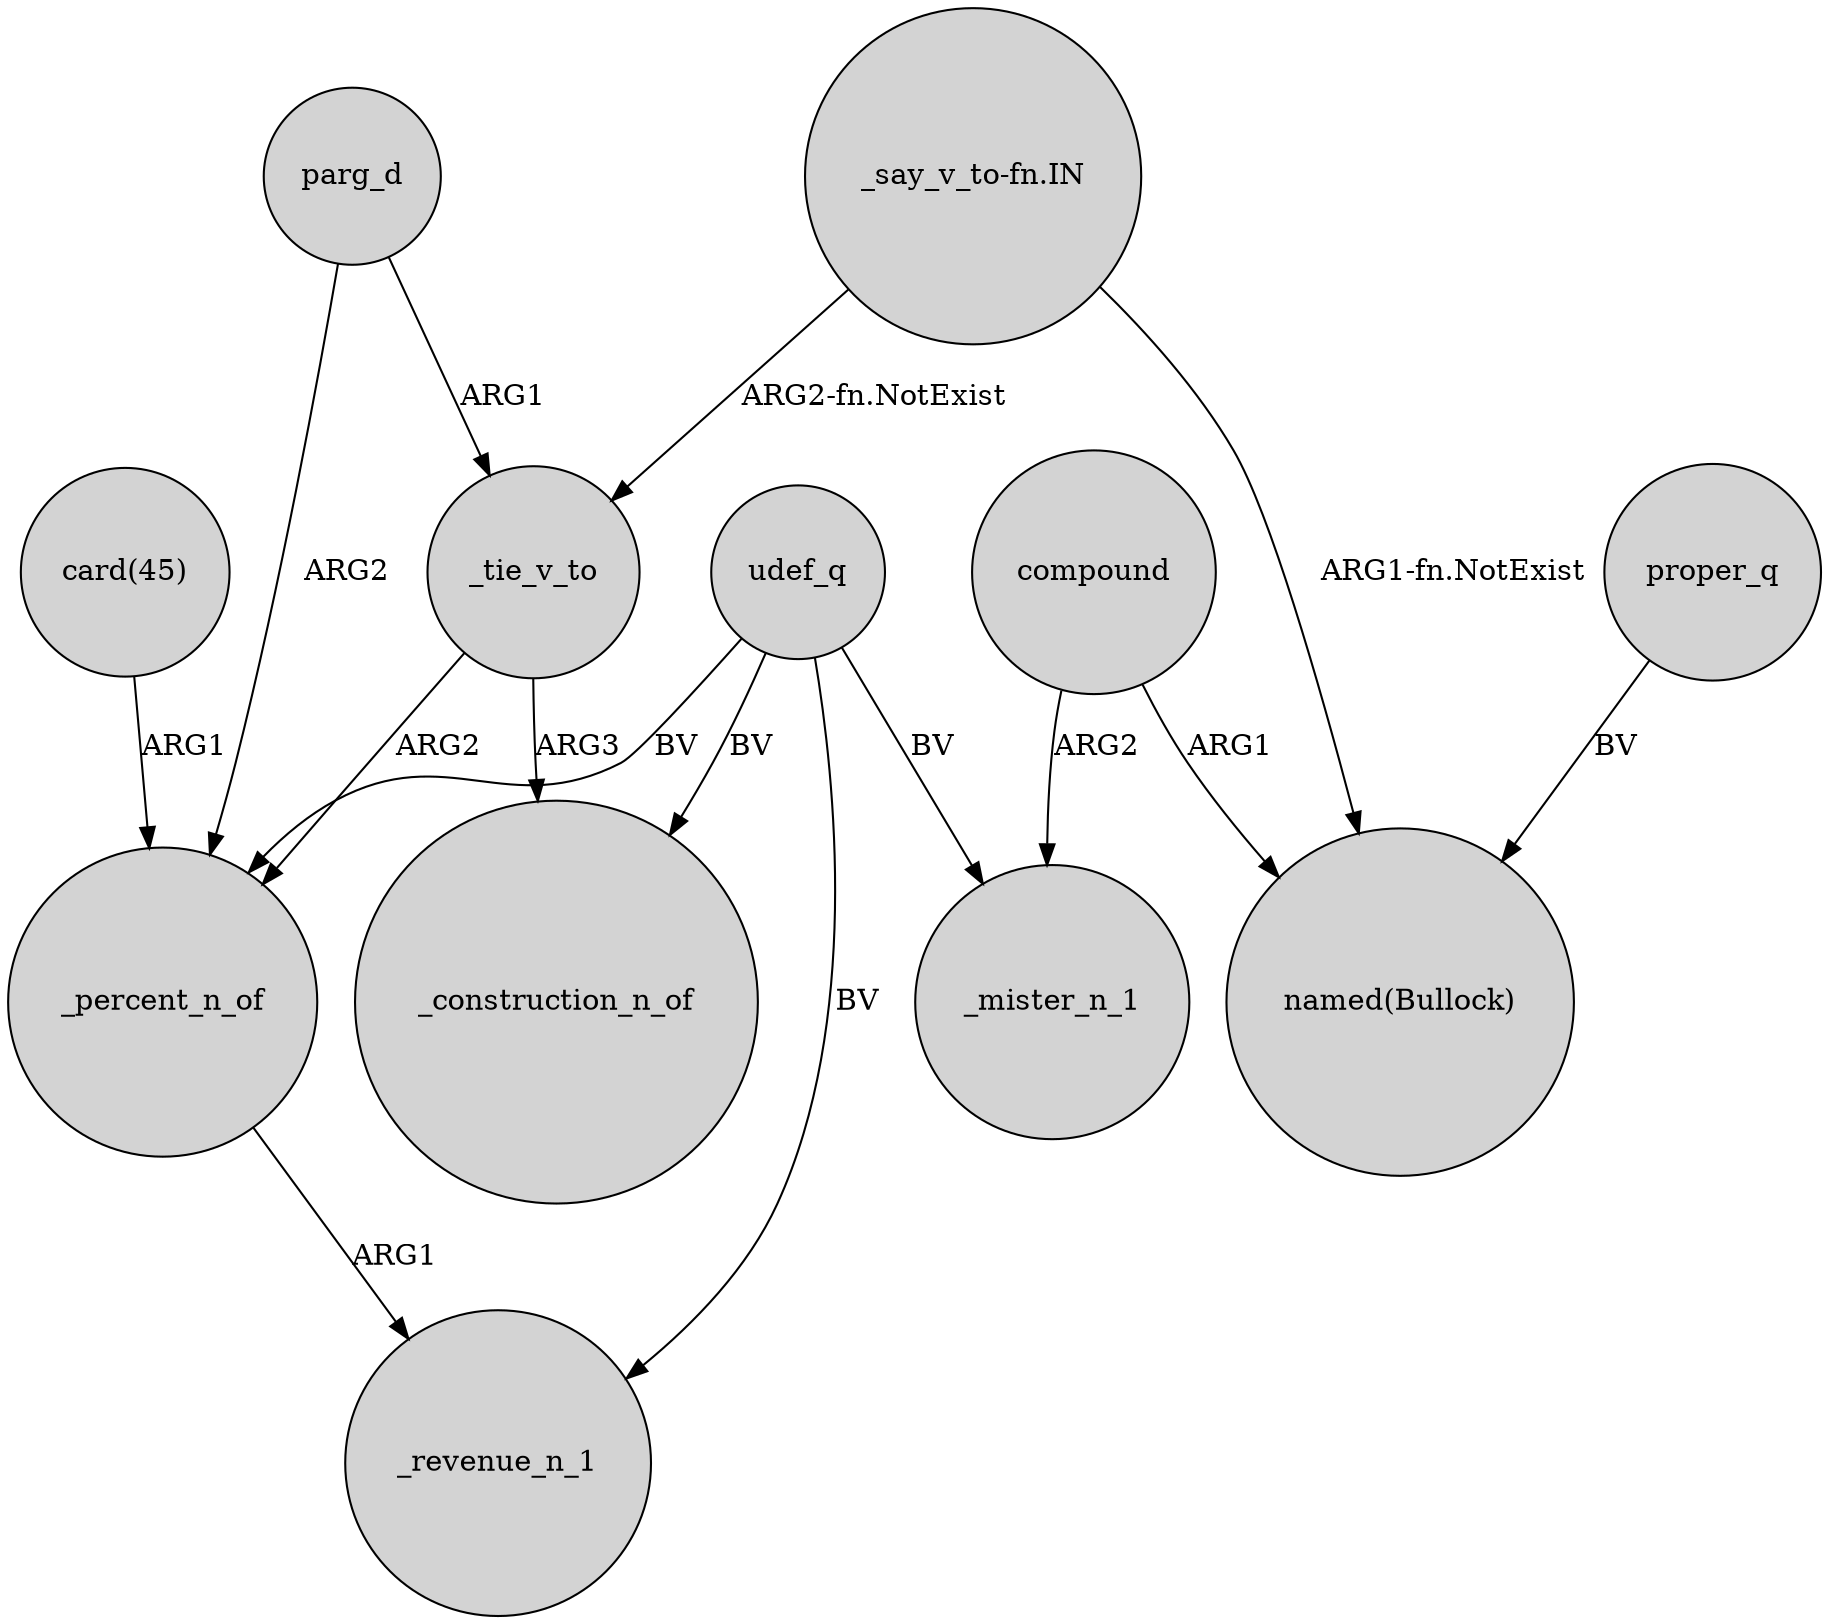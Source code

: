 digraph {
	node [shape=circle style=filled]
	"card(45)" -> _percent_n_of [label=ARG1]
	udef_q -> _mister_n_1 [label=BV]
	udef_q -> _revenue_n_1 [label=BV]
	compound -> "named(Bullock)" [label=ARG1]
	"_say_v_to-fn.IN" -> _tie_v_to [label="ARG2-fn.NotExist"]
	proper_q -> "named(Bullock)" [label=BV]
	parg_d -> _tie_v_to [label=ARG1]
	_tie_v_to -> _construction_n_of [label=ARG3]
	udef_q -> _percent_n_of [label=BV]
	_percent_n_of -> _revenue_n_1 [label=ARG1]
	"_say_v_to-fn.IN" -> "named(Bullock)" [label="ARG1-fn.NotExist"]
	udef_q -> _construction_n_of [label=BV]
	parg_d -> _percent_n_of [label=ARG2]
	compound -> _mister_n_1 [label=ARG2]
	_tie_v_to -> _percent_n_of [label=ARG2]
}
